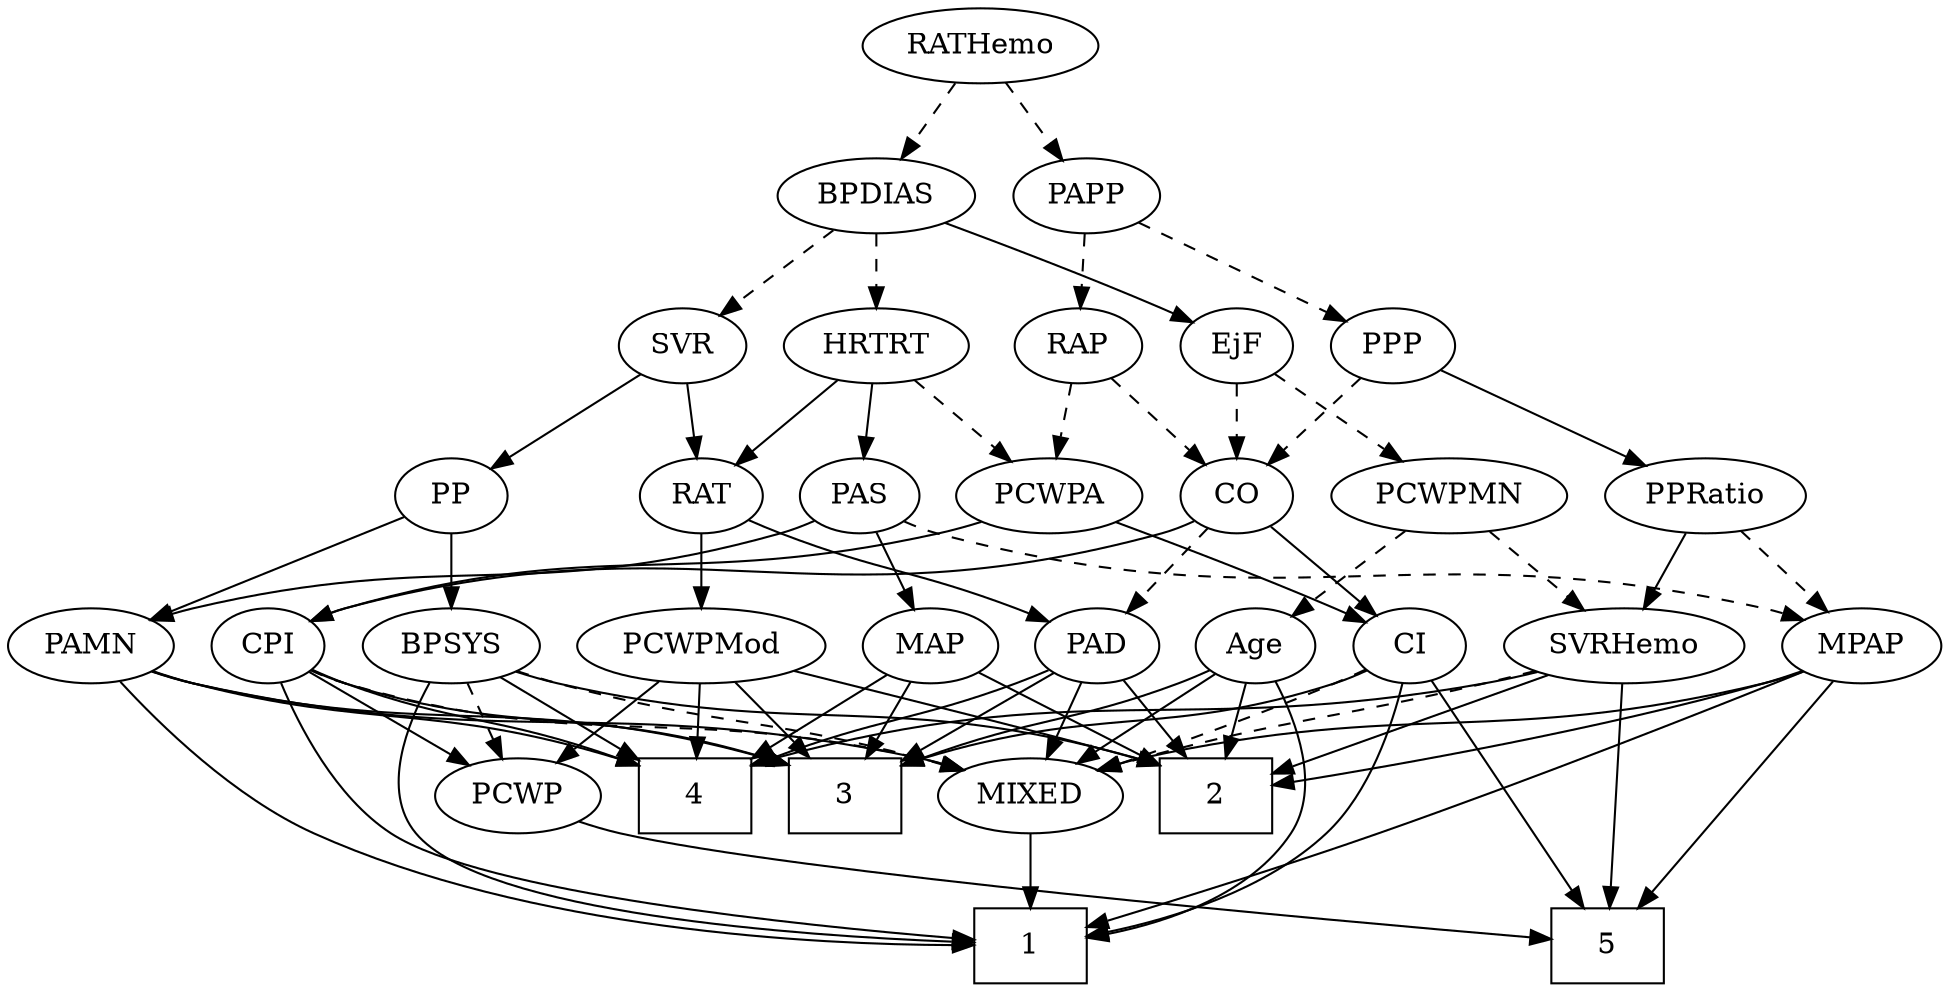 strict digraph {
	graph [bb="0,0,865.49,468"];
	node [label="\N"];
	1	[height=0.5,
		pos="455.4,18",
		shape=box,
		width=0.75];
	2	[height=0.5,
		pos="540.4,90",
		shape=box,
		width=0.75];
	3	[height=0.5,
		pos="370.4,90",
		shape=box,
		width=0.75];
	4	[height=0.5,
		pos="298.4,90",
		shape=box,
		width=0.75];
	5	[height=0.5,
		pos="728.4,18",
		shape=box,
		width=0.75];
	Age	[height=0.5,
		pos="560.4,162",
		width=0.75];
	Age -> 1	[pos="e,482.55,22.323 569.71,144.84 579.29,125.88 590.91,94.207 576.4,72 557.96,43.791 520.82,30.503 492.52,24.302",
		style=solid];
	Age -> 2	[pos="e,545.33,108.28 555.56,144.05 553.33,136.26 550.63,126.82 548.13,118.08",
		style=solid];
	Age -> 3	[pos="e,397.74,104.41 539.3,150.41 534.46,148.16 529.3,145.89 524.4,144 476.05,125.32 459.37,127.44 407.17,108.01",
		style=solid];
	MIXED	[height=0.5,
		pos="455.4,90",
		width=1.1193];
	Age -> MIXED	[pos="e,476.9,105.34 541.62,148.49 526.01,138.08 503.5,123.07 485.39,110.99",
		style=solid];
	EjF	[height=0.5,
		pos="554.4,306",
		width=0.75];
	CO	[height=0.5,
		pos="554.4,234",
		width=0.75];
	EjF -> CO	[pos="e,554.4,252.1 554.4,287.7 554.4,279.98 554.4,270.71 554.4,262.11",
		style=dashed];
	PCWPMN	[height=0.5,
		pos="649.4,234",
		width=1.3902];
	EjF -> PCWPMN	[pos="e,628.43,250.45 571.82,292.16 585.29,282.24 604.24,268.27 620.04,256.63",
		style=dashed];
	RAP	[height=0.5,
		pos="481.4,306",
		width=0.77632];
	RAP -> CO	[pos="e,539.54,249.25 496.52,290.5 506.77,280.67 520.49,267.52 532,256.48",
		style=dashed];
	PCWPA	[height=0.5,
		pos="467.4,234",
		width=1.1555];
	RAP -> PCWPA	[pos="e,470.85,252.28 478.01,288.05 476.47,280.35 474.6,271.03 472.87,262.36",
		style=dashed];
	MIXED -> 1	[pos="e,455.4,36.104 455.4,71.697 455.4,63.983 455.4,54.712 455.4,46.112",
		style=solid];
	MPAP	[height=0.5,
		pos="830.4,162",
		width=0.97491];
	MPAP -> 1	[pos="e,482.46,27.044 804.89,149.48 765.35,131.81 686.68,97.384 618.4,72 575.55,56.072 525.44,40.177 492.2,30.009",
		style=solid];
	MPAP -> 2	[pos="e,567.68,95.438 804.1,150.07 798.33,147.89 792.2,145.74 786.4,144 713.67,122.26 626.34,105.62 577.74,97.165",
		style=solid];
	MPAP -> 5	[pos="e,740.65,36.056 818.89,144.99 801.33,120.53 767.66,73.661 746.71,44.495",
		style=solid];
	MPAP -> MIXED	[pos="e,484.91,102.34 804.21,149.69 798.43,147.53 792.27,145.49 786.4,144 663.91,113.01 627.41,136.86 504.4,108 501.2,107.25 497.91,106.37 \
494.64,105.41",
		style=solid];
	BPSYS	[height=0.5,
		pos="200.4,162",
		width=1.0471];
	BPSYS -> 1	[pos="e,428.39,19.886 187.65,144.75 174.13,125.4 156.93,93.067 174.4,72 204.99,35.102 349.29,23.713 418.37,20.344",
		style=solid];
	BPSYS -> 2	[pos="e,513.22,104.88 228.44,149.78 234.61,147.62 241.16,145.55 247.4,144 356.28,116.99 391.93,139.69 503.61,107.7",
		style=solid];
	BPSYS -> 4	[pos="e,274.31,108.2 220.7,146.5 233.73,137.19 250.94,124.9 265.85,114.25",
		style=solid];
	BPSYS -> MIXED	[pos="e,425.24,102.05 229.04,150 235.06,147.87 241.4,145.76 247.4,144 316.93,123.64 336.73,127.91 406.4,108 409.37,107.15 412.44,106.22 \
415.51,105.25",
		style=dashed];
	PCWP	[height=0.5,
		pos="218.4,90",
		width=0.97491];
	BPSYS -> PCWP	[pos="e,213.95,108.28 204.75,144.05 206.76,136.26 209.19,126.82 211.43,118.08",
		style=dashed];
	PAD	[height=0.5,
		pos="486.4,162",
		width=0.79437];
	PAD -> 2	[pos="e,526.93,108.46 498.38,145.46 504.92,136.99 513.18,126.29 520.64,116.61",
		style=solid];
	PAD -> 3	[pos="e,397.45,107.33 466.46,148.97 449.94,139 426.05,124.59 406.23,112.63",
		style=solid];
	PAD -> 4	[pos="e,325.74,104.39 464.29,150.29 459.43,148.09 454.28,145.88 449.4,144 402.24,125.87 386.11,127.25 335.29,108.07",
		style=solid];
	PAD -> MIXED	[pos="e,462.91,107.96 479.05,144.41 475.47,136.34 471.09,126.43 467.07,117.35",
		style=solid];
	CO -> PAD	[pos="e,500.94,177.97 540.31,218.5 531.04,208.96 518.73,196.28 508.21,185.46",
		style=dashed];
	CPI	[height=0.5,
		pos="117.4,162",
		width=0.75];
	CO -> CPI	[pos="e,137.87,174.14 533.92,221.86 528.96,219.58 523.59,217.44 518.4,216 361.28,172.56 310.51,223.44 153.4,180 151.45,179.46 149.47,178.82 \
147.51,178.12",
		style=solid];
	CI	[height=0.5,
		pos="632.4,162",
		width=0.75];
	CO -> CI	[pos="e,617.02,176.8 569.81,219.17 581.13,209.01 596.71,195.03 609.49,183.56",
		style=solid];
	PAS	[height=0.5,
		pos="380.4,234",
		width=0.75];
	PAS -> MPAP	[pos="e,804.24,174.44 400.87,221.85 405.83,219.57 411.2,217.43 416.4,216 575.67,172.08 625.63,218.12 786.4,180 789.07,179.37 791.8,178.61 \
794.52,177.77",
		style=dashed];
	PAMN	[height=0.5,
		pos="36.397,162",
		width=1.011];
	PAS -> PAMN	[pos="e,63.208,174.25 359.88,222 354.93,219.71 349.57,217.53 344.4,216 231.3,182.42 195.75,209.03 81.397,180 78.589,179.29 75.716,178.46 \
72.847,177.55",
		style=solid];
	MAP	[height=0.5,
		pos="409.4,162",
		width=0.84854];
	PAS -> MAP	[pos="e,402.37,179.96 387.27,216.41 390.62,208.34 394.72,198.43 398.48,189.35",
		style=solid];
	PAMN -> 1	[pos="e,428.19,18.249 48.534,144.8 64.908,124.24 96.116,89.369 131.4,72 226.87,24.999 355.41,18.364 418.01,18.216",
		style=solid];
	PAMN -> 3	[pos="e,343.21,104.87 63.214,149.77 69.125,147.61 75.411,145.54 81.397,144 188.29,116.56 223.61,139.25 333.42,107.76",
		style=solid];
	PAMN -> 4	[pos="e,271.16,104.71 63.761,149.84 69.527,147.72 75.616,145.65 81.397,144 157.17,122.31 182.53,132.8 261.29,107.92",
		style=solid];
	PAMN -> MIXED	[pos="e,425.91,102.42 63.179,149.63 69.093,147.47 75.388,145.44 81.397,144 222.7,110.05 264.64,140.02 406.4,108 409.6,107.28 412.89,106.41 \
416.17,105.46",
		style=solid];
	RATHemo	[height=0.5,
		pos="437.4,450",
		width=1.3721];
	BPDIAS	[height=0.5,
		pos="391.4,378",
		width=1.1735];
	RATHemo -> BPDIAS	[pos="e,402.22,395.47 426.5,432.41 420.94,423.95 414.06,413.49 407.88,404.08",
		style=dashed];
	PAPP	[height=0.5,
		pos="483.4,378",
		width=0.88464];
	RATHemo -> PAPP	[pos="e,472.57,395.47 448.3,432.41 453.85,423.95 460.73,413.49 466.92,404.08",
		style=dashed];
	CPI -> 1	[pos="e,427.96,20.913 121.33,143.93 126.99,123.45 139.48,89.682 163.4,72 203.3,42.501 348.45,27.389 417.89,21.713",
		style=solid];
	CPI -> 3	[pos="e,343.16,104.71 137.98,150.22 142.94,147.93 148.28,145.69 153.4,144 228.24,119.3 254.46,132.56 333.28,107.91",
		style=solid];
	CPI -> 4	[pos="e,271.03,104.34 138.53,150.5 143.36,148.24 148.52,145.95 153.4,144 198,126.18 213.24,126.78 261.6,108.07",
		style=solid];
	CPI -> MIXED	[pos="e,425.87,102.27 137.92,150.02 142.87,147.73 148.23,145.55 153.4,144 262.19,111.39 296.01,134.74 406.4,108 409.59,107.23 412.87,106.33 \
416.15,105.36",
		style=dashed];
	CPI -> PCWP	[pos="e,198.42,104.85 135.45,148.49 150.53,138.04 172.29,122.95 189.75,110.86",
		style=solid];
	RAT	[height=0.5,
		pos="308.4,234",
		width=0.75827];
	RAT -> PAD	[pos="e,464.25,173.61 329.54,222.54 334.38,220.28 339.53,217.98 344.4,216 390.11,197.44 403.59,198.32 449.4,180 451.22,179.27 453.08,178.5 \
454.95,177.71",
		style=solid];
	PCWPMod	[height=0.5,
		pos="308.4,162",
		width=1.4443];
	RAT -> PCWPMod	[pos="e,308.4,180.1 308.4,215.7 308.4,207.98 308.4,198.71 308.4,190.11",
		style=solid];
	SVR	[height=0.5,
		pos="305.4,306",
		width=0.77632];
	SVR -> RAT	[pos="e,307.66,252.1 306.14,287.7 306.47,279.98 306.87,270.71 307.23,262.11",
		style=solid];
	PP	[height=0.5,
		pos="200.4,234",
		width=0.75];
	SVR -> PP	[pos="e,219.01,247.41 286.62,292.49 270.13,281.49 245.92,265.35 227.35,252.97",
		style=solid];
	PCWPMod -> 2	[pos="e,513.1,104.52 347.43,150.05 354.73,148.03 362.29,145.94 369.4,144 426.38,128.46 444.34,129.22 503.63,107.97",
		style=solid];
	PCWPMod -> 3	[pos="e,354.94,108.45 323.09,144.41 330.59,135.95 339.86,125.47 348.21,116.05",
		style=solid];
	PCWPMod -> 4	[pos="e,300.84,108.1 305.92,143.7 304.82,135.98 303.5,126.71 302.27,118.11",
		style=solid];
	PCWPMod -> PCWP	[pos="e,236.9,105.39 287.97,145.12 275.26,135.23 258.77,122.4 245.04,111.72",
		style=solid];
	PCWPA -> CPI	[pos="e,137.91,174 436.64,221.73 430.03,219.59 423.03,217.55 416.4,216 301.5,189.23 266.5,213.58 153.4,180 151.46,179.42 149.49,178.76 \
147.53,178.03",
		style=solid];
	PCWPA -> CI	[pos="e,611.16,173.25 497.04,221.32 523.3,210.86 562.61,194.9 596.4,180 598.2,179.2 600.05,178.38 601.91,177.53",
		style=solid];
	PCWPMN -> Age	[pos="e,577.23,176.24 629.2,217.12 616.2,206.89 599.22,193.53 585.38,182.65",
		style=dashed];
	SVRHemo	[height=0.5,
		pos="727.4,162",
		width=1.3902];
	PCWPMN -> SVRHemo	[pos="e,709.5,179.06 667.1,217.12 677.39,207.87 690.55,196.07 701.95,185.84",
		style=dashed];
	SVRHemo -> 2	[pos="e,567.48,101.14 693.96,148.49 661.07,136.17 610.98,117.42 577.03,104.71",
		style=solid];
	SVRHemo -> 4	[pos="e,325.55,104.97 691.13,149.48 683.67,147.42 675.82,145.46 668.4,144 525.04,115.84 480.05,147.04 335.23,107.67",
		style=solid];
	SVRHemo -> 5	[pos="e,728.28,36.189 727.52,143.87 727.69,119.67 728,75.211 728.2,46.393",
		style=solid];
	SVRHemo -> MIXED	[pos="e,485.54,102.08 690.04,149.84 682.88,147.82 675.42,145.78 668.4,144 596.06,125.66 576.22,128.27 504.4,108 501.42,107.16 498.35,106.24 \
495.28,105.27",
		style=dashed];
	BPDIAS -> EjF	[pos="e,533.15,317.23 421.07,365.07 446.92,354.56 485.32,338.7 518.4,324 520.2,323.2 522.04,322.37 523.9,321.52",
		style=solid];
	BPDIAS -> SVR	[pos="e,321.99,320.5 372.74,361.81 360.22,351.62 343.6,338.09 330,327.02",
		style=dashed];
	HRTRT	[height=0.5,
		pos="391.4,306",
		width=1.1013];
	BPDIAS -> HRTRT	[pos="e,391.4,324.1 391.4,359.7 391.4,351.98 391.4,342.71 391.4,334.11",
		style=dashed];
	MAP -> 2	[pos="e,512.93,105.68 431.32,149.28 451.13,138.7 480.66,122.92 504,110.45",
		style=solid];
	MAP -> 3	[pos="e,379.94,108.12 400.35,144.76 395.76,136.53 390.07,126.32 384.89,117.02",
		style=solid];
	MAP -> 4	[pos="e,325.45,108.06 389.3,148.32 373.94,138.64 352.38,125.04 334.11,113.52",
		style=solid];
	PP -> BPSYS	[pos="e,200.4,180.1 200.4,215.7 200.4,207.98 200.4,198.71 200.4,190.11",
		style=solid];
	PP -> PAMN	[pos="e,63.045,174.37 178.28,223.56 151.18,211.99 104.9,192.24 72.588,178.45",
		style=solid];
	PPP	[height=0.5,
		pos="626.4,306",
		width=0.75];
	PPP -> CO	[pos="e,569.19,249.38 611.83,290.83 601.65,280.94 587.87,267.55 576.37,256.36",
		style=dashed];
	PPRatio	[height=0.5,
		pos="757.4,234",
		width=1.1013];
	PPP -> PPRatio	[pos="e,732.6,248.25 646.87,294.06 667.41,283.08 699.42,265.98 723.71,253",
		style=solid];
	PPRatio -> MPAP	[pos="e,814.24,178.49 773.6,217.46 783.33,208.13 795.89,196.09 806.72,185.7",
		style=dashed];
	PPRatio -> SVRHemo	[pos="e,734.8,180.28 750.13,216.05 746.72,208.09 742.57,198.41 738.76,189.51",
		style=solid];
	PCWP -> 5	[pos="e,701.11,21.182 244.57,77.633 250.35,75.477 256.51,73.446 262.4,72 343.76,52.006 595.43,29.909 691.03,22.01",
		style=solid];
	CI -> 1	[pos="e,482.6,23.032 629.09,143.97 624.41,124.17 614.02,91.687 593.4,72 565.55,45.409 522.94,31.782 492.44,25.057",
		style=solid];
	CI -> 3	[pos="e,397.62,104.73 611.82,150.19 606.87,147.9 601.52,145.67 596.4,144 517.61,118.4 490.12,133.38 407.19,107.79",
		style=solid];
	CI -> 5	[pos="e,716.81,36.133 643.04,145.26 659.49,120.92 691.29,73.891 711.09,44.607",
		style=solid];
	CI -> MIXED	[pos="e,486.21,101.76 611.21,150.64 606.37,148.38 601.23,146.05 596.4,144 562.9,129.82 524.17,115.4 495.79,105.19",
		style=dashed];
	PAPP -> RAP	[pos="e,481.89,324.1 482.9,359.7 482.68,351.98 482.42,342.71 482.17,334.11",
		style=dashed];
	PAPP -> PPP	[pos="e,604.98,317.48 506.69,365.6 530.94,353.73 569.03,335.08 595.71,322.02",
		style=dashed];
	HRTRT -> PAS	[pos="e,383.08,252.1 388.68,287.7 387.47,279.98 386.01,270.71 384.66,262.11",
		style=solid];
	HRTRT -> RAT	[pos="e,324.68,248.74 373.39,289.81 361.38,279.69 345.47,266.27 332.4,255.24",
		style=solid];
	HRTRT -> PCWPA	[pos="e,450.58,250.49 408.26,289.46 418.5,280.04 431.73,267.85 443.08,257.4",
		style=dashed];
}
